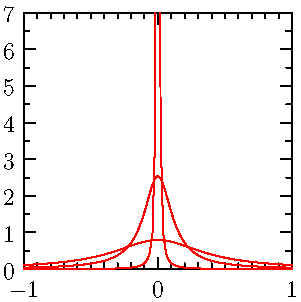 import graph;
size(150,IgnoreAspect);

real k=10;
real sqrtpi=sqrt(pi);
real f(real x) {
  real val=k/(pi*(k^2+x^2));
  return val;
};


k=0.4;
draw(graph(f,-1,1),Pen(0),"$k=$"+(string)k);
//k=0.1;
//draw(graph(f,-1,1),Pen(0),"$k=$"+(string)k);
k=0.125;
draw(graph(f,-1,1),Pen(0),"$k=$"+(string)k);
k=0.005;
draw(graph(f,-1,1),Pen(0),"$k=$"+(string)k);

//axes("$\delta$","$x$",Ticks);

ylimits(0,7,Crop);


xaxis("",BottomTop,LeftTicks);
yaxis("",LeftRight,RightTicks);
//attach(legend(),point(E),20E);

